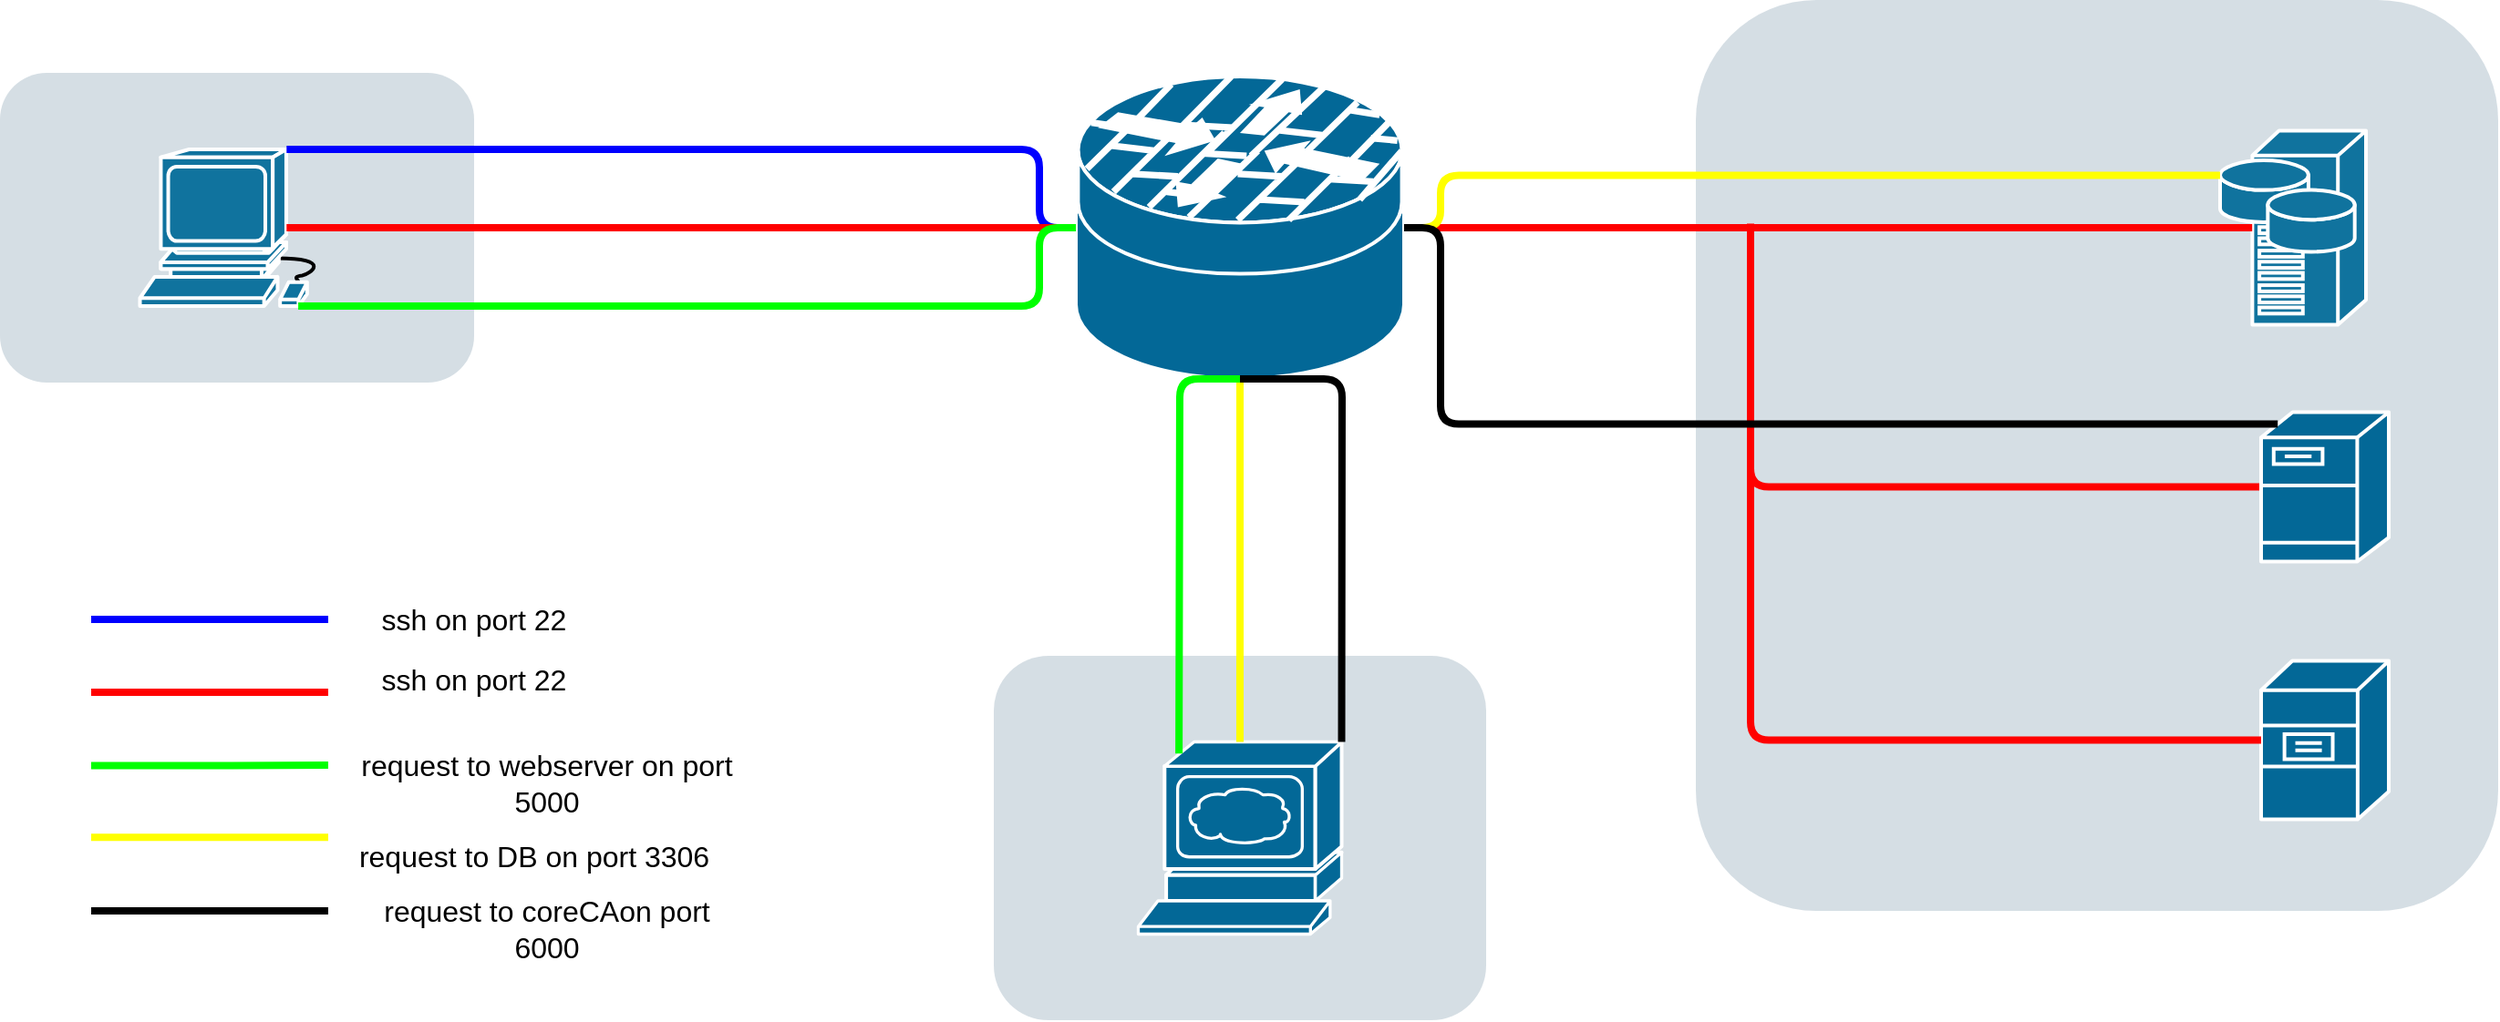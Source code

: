 <mxfile version="13.8.0"><diagram id="6a731a19-8d31-9384-78a2-239565b7b9f0" name="Page-1"><mxGraphModel dx="2500" dy="792" grid="1" gridSize="10" guides="1" tooltips="1" connect="1" arrows="1" fold="1" page="1" pageScale="1" pageWidth="827" pageHeight="1169" background="#ffffff" math="0" shadow="0"><root><mxCell id="0"/><mxCell id="1" parent="0"/><mxCell id="UmaRRInbwXYTmUO3E6Bh-2268" value="" style="rounded=1;whiteSpace=wrap;html=1;strokeColor=none;fillColor=#BAC8D3;fontSize=24;fontColor=#23445D;align=center;opacity=60;" parent="1" vertex="1"><mxGeometry x="-125" y="660" width="270" height="200" as="geometry"/></mxCell><mxCell id="UmaRRInbwXYTmUO3E6Bh-2258" value="" style="rounded=1;whiteSpace=wrap;html=1;strokeColor=none;fillColor=#BAC8D3;fontSize=24;fontColor=#23445D;align=center;opacity=60;" parent="1" vertex="1"><mxGeometry x="-670" y="340" width="260" height="170" as="geometry"/></mxCell><mxCell id="2095" value="" style="rounded=1;whiteSpace=wrap;html=1;strokeColor=none;fillColor=#BAC8D3;fontSize=24;fontColor=#23445D;align=center;opacity=60;" parent="1" vertex="1"><mxGeometry x="260" y="300" width="440" height="500" as="geometry"/></mxCell><mxCell id="2096" value="" style="shape=mxgraph.cisco.computers_and_peripherals.workstation;html=1;dashed=0;fillColor=#10739E;strokeColor=#ffffff;strokeWidth=2;verticalLabelPosition=bottom;verticalAlign=top;fontFamily=Helvetica;fontSize=36;fontColor=#FFB366" parent="1" vertex="1"><mxGeometry x="-593.25" y="382" width="106.5" height="86" as="geometry"/></mxCell><mxCell id="2100" value="" style="shape=mxgraph.cisco.servers.storage_server;html=1;dashed=0;fillColor=#10739E;strokeColor=#ffffff;strokeWidth=2;verticalLabelPosition=bottom;verticalAlign=top;fontFamily=Helvetica;fontSize=36;fontColor=#FFB366" parent="1" vertex="1"><mxGeometry x="547.5" y="371.75" width="80" height="106.5" as="geometry"/></mxCell><mxCell id="UmaRRInbwXYTmUO3E6Bh-2259" value="" style="shape=mxgraph.cisco.security.router_firewall;html=1;pointerEvents=1;dashed=0;fillColor=#036897;strokeColor=#ffffff;strokeWidth=2;verticalLabelPosition=bottom;verticalAlign=top;align=center;outlineConnect=0;" parent="1" vertex="1"><mxGeometry x="-80" y="342" width="180" height="166" as="geometry"/></mxCell><mxCell id="UmaRRInbwXYTmUO3E6Bh-2265" value="" style="edgeStyle=elbowEdgeStyle;elbow=horizontal;endArrow=none;html=1;endFill=0;strokeWidth=4;rounded=1;entryX=0.22;entryY=0.5;entryDx=0;entryDy=0;entryPerimeter=0;fontColor=#FF0000;fillColor=#e51400;exitX=1;exitY=0.5;exitDx=0;exitDy=0;exitPerimeter=0;strokeColor=#FF0000;" parent="1" source="UmaRRInbwXYTmUO3E6Bh-2259" target="2100" edge="1"><mxGeometry width="100" height="100" relative="1" as="geometry"><mxPoint x="180" y="387" as="sourcePoint"/><mxPoint x="630" y="450" as="targetPoint"/><Array as="points"><mxPoint x="380" y="390"/><mxPoint x="220" y="387"/><mxPoint x="380" y="370"/></Array></mxGeometry></mxCell><mxCell id="UmaRRInbwXYTmUO3E6Bh-2266" value="" style="edgeStyle=elbowEdgeStyle;elbow=horizontal;endArrow=none;html=1;endFill=0;strokeWidth=4;rounded=1;fontColor=#FF0000;fillColor=#6a00ff;entryX=0;entryY=0.5;entryDx=0;entryDy=0;entryPerimeter=0;exitX=0.755;exitY=0;exitDx=0;exitDy=0;strokeColor=#0000ff;exitPerimeter=0;" parent="1" source="2096" target="UmaRRInbwXYTmUO3E6Bh-2259" edge="1"><mxGeometry width="100" height="100" relative="1" as="geometry"><mxPoint x="-413" y="370" as="sourcePoint"/><mxPoint x="-10" y="394" as="targetPoint"/><Array as="points"><mxPoint x="-100" y="380"/><mxPoint x="-413" y="383.6"/></Array></mxGeometry></mxCell><mxCell id="UmaRRInbwXYTmUO3E6Bh-2267" value="" style="shape=mxgraph.cisco.servers.www_server;html=1;pointerEvents=1;dashed=0;fillColor=#036897;strokeColor=#ffffff;strokeWidth=2;verticalLabelPosition=bottom;verticalAlign=top;align=center;outlineConnect=0;fontColor=#FF0000;" parent="1" vertex="1"><mxGeometry x="-45.75" y="707.25" width="111.5" height="105.5" as="geometry"/></mxCell><mxCell id="UmaRRInbwXYTmUO3E6Bh-2269" value="" style="edgeStyle=elbowEdgeStyle;elbow=horizontal;endArrow=none;html=1;endFill=0;strokeWidth=4;rounded=1;fontColor=#FF0000;fillColor=#e51400;entryX=0;entryY=0.5;entryDx=0;entryDy=0;entryPerimeter=0;strokeColor=#FF0000;" parent="1" target="UmaRRInbwXYTmUO3E6Bh-2276" edge="1"><mxGeometry width="100" height="100" relative="1" as="geometry"><mxPoint x="290" y="422.75" as="sourcePoint"/><mxPoint x="540" y="572.75" as="targetPoint"/><Array as="points"><mxPoint x="290" y="482.75"/></Array></mxGeometry></mxCell><mxCell id="UmaRRInbwXYTmUO3E6Bh-2272" value="" style="edgeStyle=elbowEdgeStyle;elbow=horizontal;endArrow=none;html=1;endFill=0;strokeWidth=4;rounded=1;fontColor=#FF0000;fillColor=#e51400;exitX=0.755;exitY=0.5;exitDx=0;exitDy=0;entryX=0;entryY=0.5;entryDx=0;entryDy=0;entryPerimeter=0;strokeColor=#FF0000;exitPerimeter=0;" parent="1" source="2096" target="UmaRRInbwXYTmUO3E6Bh-2259" edge="1"><mxGeometry width="100" height="100" relative="1" as="geometry"><mxPoint x="-403" y="429.998" as="sourcePoint"/><mxPoint x="-100" y="420" as="targetPoint"/><Array as="points"><mxPoint x="-190" y="425"/></Array></mxGeometry></mxCell><mxCell id="UmaRRInbwXYTmUO3E6Bh-2273" value="" style="edgeStyle=elbowEdgeStyle;elbow=horizontal;endArrow=none;html=1;endFill=0;strokeWidth=4;rounded=1;fontColor=#FF0000;fillColor=#e3c800;exitX=0.815;exitY=1;exitDx=0;exitDy=0;entryX=0;entryY=0.5;entryDx=0;entryDy=0;entryPerimeter=0;strokeColor=#00ff00;exitPerimeter=0;" parent="1" source="2096" target="UmaRRInbwXYTmUO3E6Bh-2259" edge="1"><mxGeometry width="100" height="100" relative="1" as="geometry"><mxPoint x="-400" y="435" as="sourcePoint"/><mxPoint y="435" as="targetPoint"/><Array as="points"><mxPoint x="-100" y="460"/></Array></mxGeometry></mxCell><mxCell id="UmaRRInbwXYTmUO3E6Bh-2274" value="" style="edgeStyle=elbowEdgeStyle;elbow=horizontal;endArrow=none;html=1;endFill=0;strokeWidth=4;rounded=1;fontColor=#FF0000;fillColor=#cdeb8b;entryX=0.5;entryY=1;entryDx=0;entryDy=0;entryPerimeter=0;exitX=0.5;exitY=0;exitDx=0;exitDy=0;exitPerimeter=0;strokeColor=#FFFF00;" parent="1" source="UmaRRInbwXYTmUO3E6Bh-2267" target="UmaRRInbwXYTmUO3E6Bh-2259" edge="1"><mxGeometry width="100" height="100" relative="1" as="geometry"><mxPoint x="10" y="714" as="sourcePoint"/><mxPoint y="570" as="targetPoint"/><Array as="points"><mxPoint x="10" y="630"/><mxPoint x="-20" y="590"/><mxPoint x="-30" y="610"/><mxPoint x="10" y="620"/><mxPoint x="30" y="630"/></Array></mxGeometry></mxCell><mxCell id="UmaRRInbwXYTmUO3E6Bh-2276" value="" style="shape=mxgraph.cisco.servers.fileserver;html=1;pointerEvents=1;dashed=0;fillColor=#036897;strokeColor=#ffffff;strokeWidth=2;verticalLabelPosition=bottom;verticalAlign=top;align=center;outlineConnect=0;fontColor=#FF0000;" parent="1" vertex="1"><mxGeometry x="570" y="526.25" width="70" height="82" as="geometry"/></mxCell><mxCell id="UmaRRInbwXYTmUO3E6Bh-2278" value="" style="shape=mxgraph.cisco.servers.file_server;html=1;pointerEvents=1;dashed=0;fillColor=#036897;strokeColor=#ffffff;strokeWidth=2;verticalLabelPosition=bottom;verticalAlign=top;align=center;outlineConnect=0;fontColor=#FF0000;" parent="1" vertex="1"><mxGeometry x="570" y="662.75" width="70" height="87" as="geometry"/></mxCell><mxCell id="UmaRRInbwXYTmUO3E6Bh-2279" value="" style="edgeStyle=elbowEdgeStyle;elbow=horizontal;endArrow=none;html=1;endFill=0;strokeWidth=4;rounded=1;fontColor=#FF0000;fillColor=#e51400;entryX=0;entryY=0.5;entryDx=0;entryDy=0;entryPerimeter=0;strokeColor=#FF0000;" parent="1" target="UmaRRInbwXYTmUO3E6Bh-2278" edge="1"><mxGeometry width="100" height="100" relative="1" as="geometry"><mxPoint x="290" y="542.75" as="sourcePoint"/><mxPoint x="570" y="732.25" as="targetPoint"/><Array as="points"><mxPoint x="290" y="647.75"/></Array></mxGeometry></mxCell><mxCell id="UmaRRInbwXYTmUO3E6Bh-2285" value="" style="edgeStyle=elbowEdgeStyle;elbow=horizontal;endArrow=none;html=1;endFill=0;strokeWidth=4;rounded=1;fontColor=#FF0000;fillColor=#e3c800;entryX=0.5;entryY=1;entryDx=0;entryDy=0;entryPerimeter=0;exitX=0.2;exitY=0.06;exitDx=0;exitDy=0;exitPerimeter=0;strokeColor=#00FF00;" parent="1" source="UmaRRInbwXYTmUO3E6Bh-2267" target="UmaRRInbwXYTmUO3E6Bh-2259" edge="1"><mxGeometry width="100" height="100" relative="1" as="geometry"><mxPoint x="-270.0" y="709.25" as="sourcePoint"/><mxPoint x="-270" y="510" as="targetPoint"/><Array as="points"><mxPoint x="-23" y="560"/><mxPoint x="-30" y="580"/><mxPoint x="-60" y="610"/><mxPoint x="-300" y="592"/><mxPoint x="-310" y="612"/><mxPoint x="-270" y="622"/><mxPoint x="-250" y="632"/></Array></mxGeometry></mxCell><mxCell id="UmaRRInbwXYTmUO3E6Bh-2286" value="" style="edgeStyle=elbowEdgeStyle;elbow=horizontal;endArrow=none;html=1;endFill=0;strokeWidth=4;rounded=1;fontColor=#FF0000;fillColor=#cdeb8b;entryX=1;entryY=0.5;entryDx=0;entryDy=0;entryPerimeter=0;exitX=0;exitY=0.23;exitDx=0;exitDy=0;exitPerimeter=0;strokeColor=#FFFF00;" parent="1" source="2100" target="UmaRRInbwXYTmUO3E6Bh-2259" edge="1"><mxGeometry width="100" height="100" relative="1" as="geometry"><mxPoint x="260" y="360" as="sourcePoint"/><mxPoint x="140" y="450" as="targetPoint"/><Array as="points"><mxPoint x="120" y="387"/><mxPoint x="140" y="572"/><mxPoint x="110" y="532"/><mxPoint x="100" y="552"/><mxPoint x="140" y="562"/><mxPoint x="160" y="572"/></Array></mxGeometry></mxCell><mxCell id="UmaRRInbwXYTmUO3E6Bh-2287" value="" style="edgeStyle=elbowEdgeStyle;elbow=horizontal;endArrow=none;html=1;endFill=0;strokeWidth=4;rounded=1;fontColor=#FF0000;entryX=1;entryY=0.5;entryDx=0;entryDy=0;entryPerimeter=0;exitX=0.13;exitY=0.08;exitDx=0;exitDy=0;exitPerimeter=0;" parent="1" source="UmaRRInbwXYTmUO3E6Bh-2276" target="UmaRRInbwXYTmUO3E6Bh-2259" edge="1"><mxGeometry width="100" height="100" relative="1" as="geometry"><mxPoint x="637.5" y="508.005" as="sourcePoint"/><mxPoint x="100" y="575.01" as="targetPoint"/><Array as="points"><mxPoint x="120" y="460"/><mxPoint x="140" y="722.01"/><mxPoint x="110" y="682.01"/><mxPoint x="100" y="702.01"/><mxPoint x="140" y="712.01"/><mxPoint x="160" y="722.01"/></Array></mxGeometry></mxCell><mxCell id="UmaRRInbwXYTmUO3E6Bh-2288" value="" style="edgeStyle=elbowEdgeStyle;elbow=horizontal;endArrow=none;html=1;endFill=0;strokeWidth=4;rounded=1;fontColor=#FF0000;fillColor=#e3c800;entryX=0.5;entryY=1;entryDx=0;entryDy=0;entryPerimeter=0;exitX=1;exitY=0;exitDx=0;exitDy=0;exitPerimeter=0;" parent="1" source="UmaRRInbwXYTmUO3E6Bh-2267" target="UmaRRInbwXYTmUO3E6Bh-2259" edge="1"><mxGeometry width="100" height="100" relative="1" as="geometry"><mxPoint x="80.0" y="707.25" as="sourcePoint"/><mxPoint x="113.45" y="501.67" as="targetPoint"/><Array as="points"><mxPoint x="66" y="610"/><mxPoint x="73.45" y="573.67"/><mxPoint x="43.45" y="603.67"/><mxPoint x="-196.55" y="585.67"/><mxPoint x="-206.55" y="605.67"/><mxPoint x="-166.55" y="615.67"/><mxPoint x="-146.55" y="625.67"/></Array></mxGeometry></mxCell><mxCell id="Wzkw5N4JeUSLUKqmHyJu-2100" value="" style="edgeStyle=elbowEdgeStyle;elbow=horizontal;endArrow=none;html=1;endFill=0;strokeWidth=4;rounded=1;fontColor=#FF0000;fillColor=#6a00ff;exitX=0.755;exitY=0;exitDx=0;exitDy=0;strokeColor=#0000ff;exitPerimeter=0;" edge="1" parent="1"><mxGeometry width="100" height="100" relative="1" as="geometry"><mxPoint x="-620.002" y="640" as="sourcePoint"/><mxPoint x="-490" y="640" as="targetPoint"/><Array as="points"><mxPoint x="-490" y="640"/><mxPoint x="-520.16" y="641.6"/></Array></mxGeometry></mxCell><mxCell id="Wzkw5N4JeUSLUKqmHyJu-2101" value="" style="edgeStyle=elbowEdgeStyle;elbow=horizontal;endArrow=none;html=1;endFill=0;strokeWidth=4;rounded=1;fontColor=#FF0000;fillColor=#e51400;exitX=0.755;exitY=0.5;exitDx=0;exitDy=0;strokeColor=#FF0000;exitPerimeter=0;" edge="1" parent="1"><mxGeometry width="100" height="100" relative="1" as="geometry"><mxPoint x="-620.002" y="680" as="sourcePoint"/><mxPoint x="-490" y="680" as="targetPoint"/><Array as="points"/></mxGeometry></mxCell><mxCell id="Wzkw5N4JeUSLUKqmHyJu-2102" value="" style="edgeStyle=elbowEdgeStyle;elbow=horizontal;endArrow=none;html=1;endFill=0;strokeWidth=4;rounded=1;fontColor=#FF0000;fillColor=#e3c800;exitX=0.815;exitY=1;exitDx=0;exitDy=0;strokeColor=#00ff00;exitPerimeter=0;" edge="1" parent="1"><mxGeometry width="100" height="100" relative="1" as="geometry"><mxPoint x="-620.003" y="720.25" as="sourcePoint"/><mxPoint x="-490" y="720" as="targetPoint"/><Array as="points"/></mxGeometry></mxCell><mxCell id="Wzkw5N4JeUSLUKqmHyJu-2103" value="" style="edgeStyle=elbowEdgeStyle;elbow=horizontal;endArrow=none;html=1;endFill=0;strokeWidth=4;rounded=1;fontColor=#FF0000;fillColor=#cdeb8b;entryX=0.5;entryY=1;entryDx=0;entryDy=0;entryPerimeter=0;strokeColor=#FFFF00;" edge="1" parent="1"><mxGeometry width="100" height="100" relative="1" as="geometry"><mxPoint x="-490" y="759.66" as="sourcePoint"/><mxPoint x="-620" y="759.41" as="targetPoint"/><Array as="points"><mxPoint x="-620" y="881.41"/><mxPoint x="-650" y="841.41"/><mxPoint x="-660" y="861.41"/><mxPoint x="-620" y="871.41"/><mxPoint x="-600" y="881.41"/></Array></mxGeometry></mxCell><mxCell id="Wzkw5N4JeUSLUKqmHyJu-2104" value="" style="edgeStyle=elbowEdgeStyle;elbow=horizontal;endArrow=none;html=1;endFill=0;strokeWidth=4;rounded=1;fontColor=#FF0000;entryX=1;entryY=0.5;entryDx=0;entryDy=0;entryPerimeter=0;" edge="1" parent="1"><mxGeometry width="100" height="100" relative="1" as="geometry"><mxPoint x="-490" y="800" as="sourcePoint"/><mxPoint x="-620" y="800" as="targetPoint"/><Array as="points"><mxPoint x="-600" y="835"/><mxPoint x="-580" y="1097.01"/><mxPoint x="-610" y="1057.01"/><mxPoint x="-620" y="1077.01"/><mxPoint x="-580" y="1087.01"/><mxPoint x="-560" y="1097.01"/></Array></mxGeometry></mxCell><mxCell id="Wzkw5N4JeUSLUKqmHyJu-2105" value="&lt;font style=&quot;font-size: 16px&quot;&gt;ssh on port 22&lt;/font&gt;" style="text;html=1;strokeColor=none;fillColor=none;align=center;verticalAlign=middle;whiteSpace=wrap;rounded=0;" vertex="1" parent="1"><mxGeometry x="-470" y="630" width="120" height="20" as="geometry"/></mxCell><mxCell id="Wzkw5N4JeUSLUKqmHyJu-2106" value="&lt;font style=&quot;font-size: 16px&quot;&gt;ssh on port 22&lt;/font&gt;" style="text;html=1;strokeColor=none;fillColor=none;align=center;verticalAlign=middle;whiteSpace=wrap;rounded=0;" vertex="1" parent="1"><mxGeometry x="-470" y="662.75" width="120" height="20" as="geometry"/></mxCell><mxCell id="Wzkw5N4JeUSLUKqmHyJu-2107" value="&lt;font style=&quot;font-size: 16px&quot;&gt;request to webserver on port 5000&lt;/font&gt;" style="text;html=1;strokeColor=none;fillColor=none;align=center;verticalAlign=middle;whiteSpace=wrap;rounded=0;" vertex="1" parent="1"><mxGeometry x="-480" y="720" width="220" height="20" as="geometry"/></mxCell><mxCell id="Wzkw5N4JeUSLUKqmHyJu-2108" value="&lt;font style=&quot;font-size: 16px&quot;&gt;request to DB on port 3306&lt;/font&gt;" style="text;html=1;strokeColor=none;fillColor=none;align=center;verticalAlign=middle;whiteSpace=wrap;rounded=0;" vertex="1" parent="1"><mxGeometry x="-486.75" y="760" width="220" height="20" as="geometry"/></mxCell><mxCell id="Wzkw5N4JeUSLUKqmHyJu-2109" value="&lt;div style=&quot;font-size: 16px&quot;&gt;&lt;font style=&quot;font-size: 16px&quot;&gt;request to coreCAon port 6000&lt;/font&gt;&lt;/div&gt;" style="text;html=1;strokeColor=none;fillColor=none;align=center;verticalAlign=middle;whiteSpace=wrap;rounded=0;" vertex="1" parent="1"><mxGeometry x="-480" y="800" width="220" height="20" as="geometry"/></mxCell></root></mxGraphModel></diagram></mxfile>